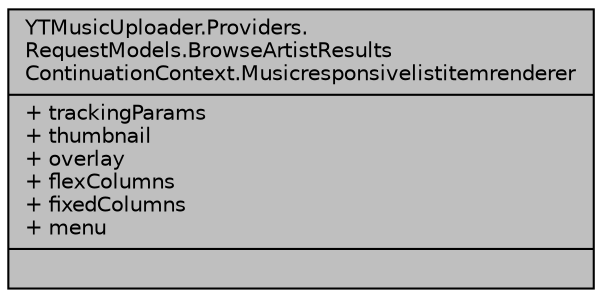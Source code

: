 digraph "YTMusicUploader.Providers.RequestModels.BrowseArtistResultsContinuationContext.Musicresponsivelistitemrenderer"
{
 // LATEX_PDF_SIZE
  edge [fontname="Helvetica",fontsize="10",labelfontname="Helvetica",labelfontsize="10"];
  node [fontname="Helvetica",fontsize="10",shape=record];
  Node1 [label="{YTMusicUploader.Providers.\lRequestModels.BrowseArtistResults\lContinuationContext.Musicresponsivelistitemrenderer\n|+ trackingParams\l+ thumbnail\l+ overlay\l+ flexColumns\l+ fixedColumns\l+ menu\l|}",height=0.2,width=0.4,color="black", fillcolor="grey75", style="filled", fontcolor="black",tooltip=" "];
}
